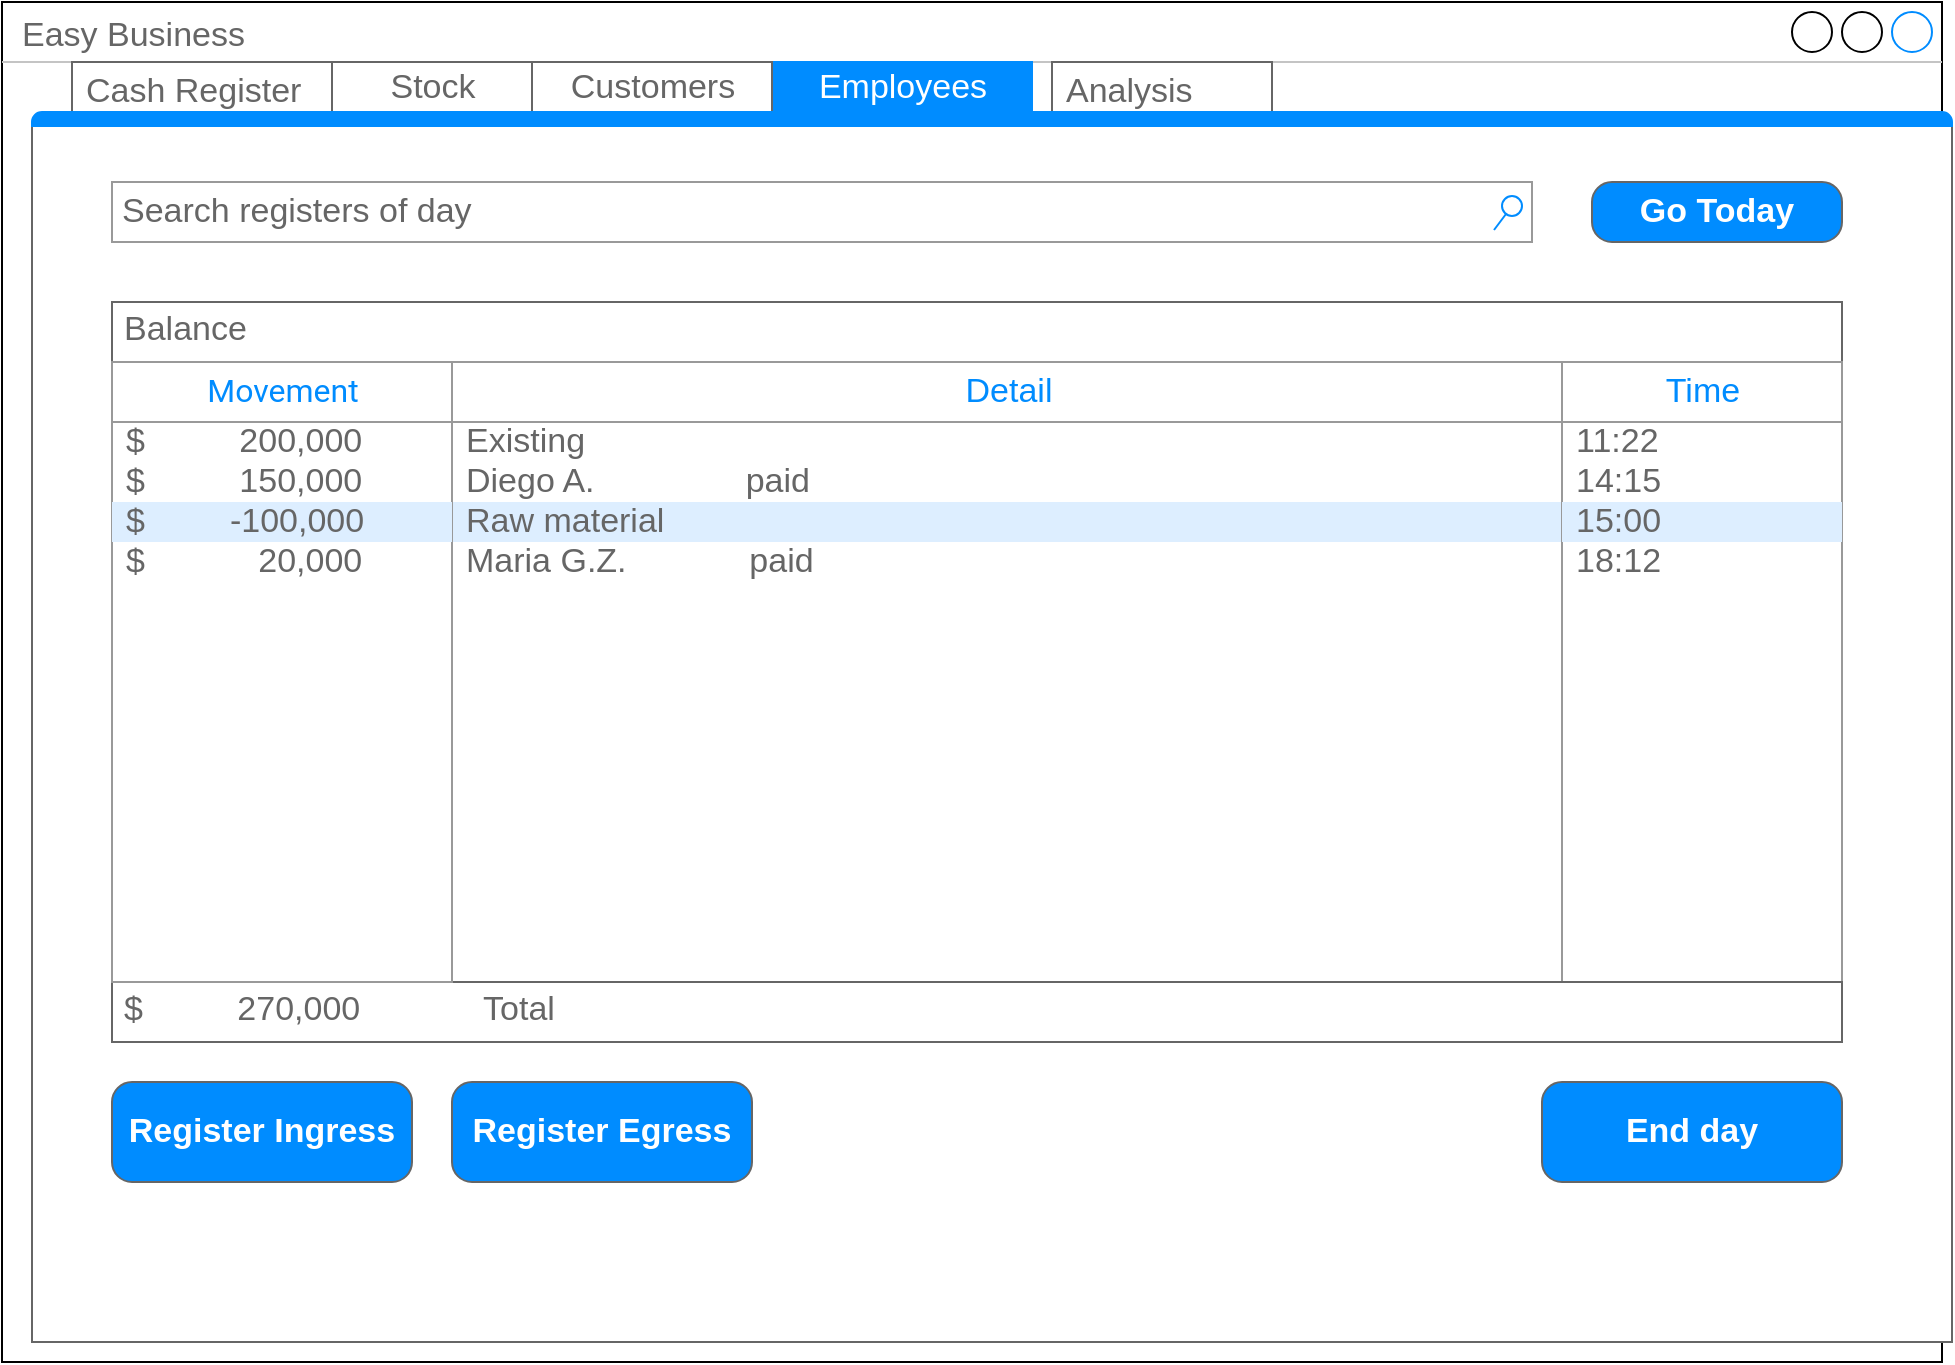 <mxfile version="12.9.14" type="device"><diagram name="Page-1" id="03018318-947c-dd8e-b7a3-06fadd420f32"><mxGraphModel dx="1736" dy="802" grid="1" gridSize="10" guides="1" tooltips="1" connect="1" arrows="1" fold="1" page="1" pageScale="1" pageWidth="1100" pageHeight="850" background="#ffffff" math="0" shadow="0"><root><mxCell id="0"/><mxCell id="1" parent="0"/><mxCell id="GKqusmprQEj4GwPbGQMT-1" value="Easy Business" style="strokeWidth=1;shadow=0;dashed=0;align=center;html=1;shape=mxgraph.mockup.containers.window;align=left;verticalAlign=top;spacingLeft=8;strokeColor2=#008cff;strokeColor3=#c4c4c4;fontColor=#666666;mainText=;fontSize=17;labelBackgroundColor=none;" vertex="1" parent="1"><mxGeometry x="65" y="110" width="970" height="680" as="geometry"/></mxCell><mxCell id="GKqusmprQEj4GwPbGQMT-39" value="Analysis" style="strokeWidth=1;shadow=0;dashed=0;align=center;html=1;shape=mxgraph.mockup.forms.uRect;fontSize=17;fontColor=#666666;align=left;spacingLeft=5;strokeColor=#666666;fillColor=#FFFFFF;" vertex="1" parent="1"><mxGeometry x="590" y="140" width="110" height="30" as="geometry"/></mxCell><mxCell id="GKqusmprQEj4GwPbGQMT-26" value="" style="strokeWidth=1;shadow=0;dashed=0;align=center;html=1;shape=mxgraph.mockup.containers.marginRect2;rectMarginTop=32;strokeColor=#666666;gradientColor=none;" vertex="1" parent="1"><mxGeometry x="80" y="140" width="960" height="640" as="geometry"/></mxCell><mxCell id="GKqusmprQEj4GwPbGQMT-37" value="Cash Register" style="strokeWidth=1;shadow=0;dashed=0;align=center;html=1;shape=mxgraph.mockup.forms.uRect;fontSize=17;fontColor=#666666;align=left;spacingLeft=5;strokeColor=#666666;fillColor=#FFFFFF;" vertex="1" parent="GKqusmprQEj4GwPbGQMT-26"><mxGeometry x="20" width="130" height="30" as="geometry"/></mxCell><mxCell id="GKqusmprQEj4GwPbGQMT-27" value="Stock" style="strokeColor=inherit;fillColor=inherit;gradientColor=inherit;strokeWidth=1;shadow=0;dashed=0;align=center;html=1;shape=mxgraph.mockup.containers.rrect;rSize=0;fontSize=17;fontColor=#666666;gradientColor=none;" vertex="1" parent="GKqusmprQEj4GwPbGQMT-26"><mxGeometry width="100" height="25" relative="1" as="geometry"><mxPoint x="150" as="offset"/></mxGeometry></mxCell><mxCell id="GKqusmprQEj4GwPbGQMT-28" value="Employees" style="strokeWidth=1;shadow=0;dashed=0;align=center;html=1;shape=mxgraph.mockup.containers.rrect;rSize=0;fontSize=17;fontColor=#ffffff;strokeColor=#008cff;fillColor=#008cff;" vertex="1" parent="GKqusmprQEj4GwPbGQMT-26"><mxGeometry width="130" height="25" relative="1" as="geometry"><mxPoint x="370" as="offset"/></mxGeometry></mxCell><mxCell id="GKqusmprQEj4GwPbGQMT-29" value="Customers" style="strokeColor=inherit;fillColor=inherit;gradientColor=inherit;strokeWidth=1;shadow=0;dashed=0;align=center;html=1;shape=mxgraph.mockup.containers.rrect;rSize=0;fontSize=17;fontColor=#666666;gradientColor=none;" vertex="1" parent="GKqusmprQEj4GwPbGQMT-26"><mxGeometry width="120" height="25" relative="1" as="geometry"><mxPoint x="250" as="offset"/></mxGeometry></mxCell><mxCell id="GKqusmprQEj4GwPbGQMT-30" value="" style="strokeWidth=1;shadow=0;dashed=0;align=center;html=1;shape=mxgraph.mockup.containers.topButton;rSize=5;strokeColor=#008cff;fillColor=#008cff;gradientColor=none;resizeWidth=1;movable=0;deletable=1;" vertex="1" parent="GKqusmprQEj4GwPbGQMT-26"><mxGeometry width="960" height="7" relative="1" as="geometry"><mxPoint y="25" as="offset"/></mxGeometry></mxCell><mxCell id="GKqusmprQEj4GwPbGQMT-48" value="Balance" style="strokeWidth=1;shadow=0;dashed=0;align=center;html=1;shape=mxgraph.mockup.text.textBox;fontColor=#666666;align=left;fontSize=17;spacingLeft=4;spacingTop=-3;strokeColor=#666666;mainText=;fillColor=#FFFFFF;" vertex="1" parent="GKqusmprQEj4GwPbGQMT-26"><mxGeometry x="40" y="120" width="865" height="30" as="geometry"/></mxCell><mxCell id="GKqusmprQEj4GwPbGQMT-50" value="" style="strokeWidth=1;shadow=0;dashed=0;align=center;html=1;shape=mxgraph.mockup.forms.rrect;rSize=0;strokeColor=#999999;fillColor=#ffffff;" vertex="1" parent="GKqusmprQEj4GwPbGQMT-26"><mxGeometry x="210" y="150" width="555" height="310" as="geometry"/></mxCell><mxCell id="GKqusmprQEj4GwPbGQMT-51" value="Detail" style="strokeWidth=1;shadow=0;dashed=0;align=center;html=1;shape=mxgraph.mockup.forms.rrect;rSize=0;strokeColor=#999999;fontColor=#008cff;fontSize=17;fillColor=#ffffff;resizeWidth=1;" vertex="1" parent="GKqusmprQEj4GwPbGQMT-50"><mxGeometry width="555.0" height="30" relative="1" as="geometry"/></mxCell><mxCell id="GKqusmprQEj4GwPbGQMT-52" value="Existing" style="strokeWidth=1;shadow=0;dashed=0;align=center;html=1;shape=mxgraph.mockup.forms.anchor;fontSize=17;fontColor=#666666;align=left;spacingLeft=5;resizeWidth=1;" vertex="1" parent="GKqusmprQEj4GwPbGQMT-50"><mxGeometry width="555.0" height="20" relative="1" as="geometry"><mxPoint y="30" as="offset"/></mxGeometry></mxCell><mxCell id="GKqusmprQEj4GwPbGQMT-53" value="Diego A.&amp;nbsp; &amp;nbsp; &amp;nbsp; &amp;nbsp; &amp;nbsp; &amp;nbsp; &amp;nbsp; &amp;nbsp; paid" style="strokeWidth=1;shadow=0;dashed=0;align=center;html=1;shape=mxgraph.mockup.forms.anchor;fontSize=17;fontColor=#666666;align=left;spacingLeft=5;resizeWidth=1;" vertex="1" parent="GKqusmprQEj4GwPbGQMT-50"><mxGeometry width="555.0" height="20" relative="1" as="geometry"><mxPoint y="50" as="offset"/></mxGeometry></mxCell><mxCell id="GKqusmprQEj4GwPbGQMT-54" value="Raw material" style="strokeWidth=1;shadow=0;dashed=0;align=center;html=1;shape=mxgraph.mockup.forms.rrect;rSize=0;fontSize=17;fontColor=#666666;align=left;spacingLeft=5;fillColor=#ddeeff;strokeColor=none;resizeWidth=1;" vertex="1" parent="GKqusmprQEj4GwPbGQMT-50"><mxGeometry width="555.0" height="20" relative="1" as="geometry"><mxPoint y="70" as="offset"/></mxGeometry></mxCell><mxCell id="GKqusmprQEj4GwPbGQMT-55" value="Maria G.Z.&amp;nbsp; &amp;nbsp; &amp;nbsp; &amp;nbsp; &amp;nbsp; &amp;nbsp; &amp;nbsp;paid" style="strokeWidth=1;shadow=0;dashed=0;align=center;html=1;shape=mxgraph.mockup.forms.anchor;fontSize=17;fontColor=#666666;align=left;spacingLeft=5;resizeWidth=1;" vertex="1" parent="GKqusmprQEj4GwPbGQMT-50"><mxGeometry width="555.0" height="20" relative="1" as="geometry"><mxPoint y="90" as="offset"/></mxGeometry></mxCell><mxCell id="GKqusmprQEj4GwPbGQMT-56" value="" style="strokeWidth=1;shadow=0;dashed=0;align=center;html=1;shape=mxgraph.mockup.forms.rrect;rSize=0;strokeColor=#999999;fillColor=#ffffff;" vertex="1" parent="GKqusmprQEj4GwPbGQMT-26"><mxGeometry x="765" y="150" width="140" height="310" as="geometry"/></mxCell><mxCell id="GKqusmprQEj4GwPbGQMT-57" value="Time" style="strokeWidth=1;shadow=0;dashed=0;align=center;html=1;shape=mxgraph.mockup.forms.rrect;rSize=0;strokeColor=#999999;fontColor=#008cff;fontSize=17;fillColor=#ffffff;resizeWidth=1;" vertex="1" parent="GKqusmprQEj4GwPbGQMT-56"><mxGeometry width="140" height="30" relative="1" as="geometry"/></mxCell><mxCell id="GKqusmprQEj4GwPbGQMT-58" value="11:22" style="strokeWidth=1;shadow=0;dashed=0;align=center;html=1;shape=mxgraph.mockup.forms.anchor;fontSize=17;fontColor=#666666;align=left;spacingLeft=5;resizeWidth=1;" vertex="1" parent="GKqusmprQEj4GwPbGQMT-56"><mxGeometry width="140" height="20" relative="1" as="geometry"><mxPoint y="30" as="offset"/></mxGeometry></mxCell><mxCell id="GKqusmprQEj4GwPbGQMT-59" value="14:15" style="strokeWidth=1;shadow=0;dashed=0;align=center;html=1;shape=mxgraph.mockup.forms.anchor;fontSize=17;fontColor=#666666;align=left;spacingLeft=5;resizeWidth=1;" vertex="1" parent="GKqusmprQEj4GwPbGQMT-56"><mxGeometry width="140" height="20" relative="1" as="geometry"><mxPoint y="50" as="offset"/></mxGeometry></mxCell><mxCell id="GKqusmprQEj4GwPbGQMT-60" value="15:00" style="strokeWidth=1;shadow=0;dashed=0;align=center;html=1;shape=mxgraph.mockup.forms.rrect;rSize=0;fontSize=17;fontColor=#666666;align=left;spacingLeft=5;fillColor=#ddeeff;strokeColor=none;resizeWidth=1;" vertex="1" parent="GKqusmprQEj4GwPbGQMT-56"><mxGeometry width="140" height="20" relative="1" as="geometry"><mxPoint y="70" as="offset"/></mxGeometry></mxCell><mxCell id="GKqusmprQEj4GwPbGQMT-61" value="18:12" style="strokeWidth=1;shadow=0;dashed=0;align=center;html=1;shape=mxgraph.mockup.forms.anchor;fontSize=17;fontColor=#666666;align=left;spacingLeft=5;resizeWidth=1;" vertex="1" parent="GKqusmprQEj4GwPbGQMT-56"><mxGeometry width="140" height="20" relative="1" as="geometry"><mxPoint y="90" as="offset"/></mxGeometry></mxCell><mxCell id="GKqusmprQEj4GwPbGQMT-83" value="$&amp;nbsp; &amp;nbsp; &amp;nbsp; &amp;nbsp; &amp;nbsp; 270,000&amp;nbsp; &amp;nbsp; &amp;nbsp; &amp;nbsp; &amp;nbsp; &amp;nbsp; &amp;nbsp;Total" style="strokeWidth=1;shadow=0;dashed=0;align=center;html=1;shape=mxgraph.mockup.text.textBox;fontColor=#666666;align=left;fontSize=17;spacingLeft=4;spacingTop=-3;strokeColor=#666666;mainText=;fillColor=#FFFFFF;" vertex="1" parent="GKqusmprQEj4GwPbGQMT-26"><mxGeometry x="40" y="460" width="865" height="30" as="geometry"/></mxCell><mxCell id="GKqusmprQEj4GwPbGQMT-85" value="Search registers of day" style="strokeWidth=1;shadow=0;dashed=0;align=center;html=1;shape=mxgraph.mockup.forms.searchBox;strokeColor=#999999;mainText=;strokeColor2=#008cff;fontColor=#666666;fontSize=17;align=left;spacingLeft=3;fillColor=#FFFFFF;" vertex="1" parent="GKqusmprQEj4GwPbGQMT-26"><mxGeometry x="40" y="60" width="710" height="30" as="geometry"/></mxCell><mxCell id="GKqusmprQEj4GwPbGQMT-86" value="Register Ingress" style="strokeWidth=1;shadow=0;dashed=0;align=center;html=1;shape=mxgraph.mockup.buttons.button;strokeColor=#666666;fontColor=#ffffff;mainText=;buttonStyle=round;fontSize=17;fontStyle=1;fillColor=#008cff;whiteSpace=wrap;" vertex="1" parent="GKqusmprQEj4GwPbGQMT-26"><mxGeometry x="40" y="510" width="150" height="50" as="geometry"/></mxCell><mxCell id="GKqusmprQEj4GwPbGQMT-87" value="Register Egress" style="strokeWidth=1;shadow=0;dashed=0;align=center;html=1;shape=mxgraph.mockup.buttons.button;strokeColor=#666666;fontColor=#ffffff;mainText=;buttonStyle=round;fontSize=17;fontStyle=1;fillColor=#008cff;whiteSpace=wrap;" vertex="1" parent="GKqusmprQEj4GwPbGQMT-26"><mxGeometry x="210" y="510" width="150" height="50" as="geometry"/></mxCell><mxCell id="GKqusmprQEj4GwPbGQMT-42" value="" style="strokeWidth=1;shadow=0;dashed=0;align=center;html=1;shape=mxgraph.mockup.forms.rrect;rSize=0;strokeColor=#999999;fillColor=#ffffff;" vertex="1" parent="GKqusmprQEj4GwPbGQMT-26"><mxGeometry x="40" y="150" width="170" height="310" as="geometry"/></mxCell><mxCell id="GKqusmprQEj4GwPbGQMT-43" value="&lt;span style=&quot;font-family: &amp;#34;roboto&amp;#34; , &amp;#34;arial&amp;#34; , sans-serif ; font-size: 16px&quot;&gt;Movement&lt;/span&gt;" style="strokeWidth=1;shadow=0;dashed=0;align=center;html=1;shape=mxgraph.mockup.forms.rrect;rSize=0;strokeColor=#999999;fontColor=#008cff;fontSize=17;fillColor=#ffffff;resizeWidth=1;" vertex="1" parent="GKqusmprQEj4GwPbGQMT-42"><mxGeometry width="170.0" height="30" relative="1" as="geometry"/></mxCell><mxCell id="GKqusmprQEj4GwPbGQMT-44" value="$&amp;nbsp; &amp;nbsp; &amp;nbsp; &amp;nbsp; &amp;nbsp; 200,000" style="strokeWidth=1;shadow=0;dashed=0;align=center;html=1;shape=mxgraph.mockup.forms.anchor;fontSize=17;fontColor=#666666;align=left;spacingLeft=5;resizeWidth=1;" vertex="1" parent="GKqusmprQEj4GwPbGQMT-42"><mxGeometry width="170.0" height="20" relative="1" as="geometry"><mxPoint y="30" as="offset"/></mxGeometry></mxCell><mxCell id="GKqusmprQEj4GwPbGQMT-45" value="$&amp;nbsp; &amp;nbsp; &amp;nbsp; &amp;nbsp; &amp;nbsp; 150,000" style="strokeWidth=1;shadow=0;dashed=0;align=center;html=1;shape=mxgraph.mockup.forms.anchor;fontSize=17;fontColor=#666666;align=left;spacingLeft=5;resizeWidth=1;" vertex="1" parent="GKqusmprQEj4GwPbGQMT-42"><mxGeometry width="170.0" height="20" relative="1" as="geometry"><mxPoint y="50" as="offset"/></mxGeometry></mxCell><mxCell id="GKqusmprQEj4GwPbGQMT-46" value="$&amp;nbsp; &amp;nbsp; &amp;nbsp; &amp;nbsp; &amp;nbsp;-100,000" style="strokeWidth=1;shadow=0;dashed=0;align=center;html=1;shape=mxgraph.mockup.forms.rrect;rSize=0;fontSize=17;fontColor=#666666;align=left;spacingLeft=5;fillColor=#ddeeff;strokeColor=none;resizeWidth=1;" vertex="1" parent="GKqusmprQEj4GwPbGQMT-42"><mxGeometry width="170.0" height="20" relative="1" as="geometry"><mxPoint y="70" as="offset"/></mxGeometry></mxCell><mxCell id="GKqusmprQEj4GwPbGQMT-47" value="$&amp;nbsp; &amp;nbsp; &amp;nbsp; &amp;nbsp; &amp;nbsp; &amp;nbsp; 20,000" style="strokeWidth=1;shadow=0;dashed=0;align=center;html=1;shape=mxgraph.mockup.forms.anchor;fontSize=17;fontColor=#666666;align=left;spacingLeft=5;resizeWidth=1;" vertex="1" parent="GKqusmprQEj4GwPbGQMT-42"><mxGeometry width="170.0" height="20" relative="1" as="geometry"><mxPoint y="90" as="offset"/></mxGeometry></mxCell><mxCell id="GKqusmprQEj4GwPbGQMT-89" value="End day" style="strokeWidth=1;shadow=0;dashed=0;align=center;html=1;shape=mxgraph.mockup.buttons.button;strokeColor=#666666;fontColor=#ffffff;mainText=;buttonStyle=round;fontSize=17;fontStyle=1;fillColor=#008cff;whiteSpace=wrap;" vertex="1" parent="GKqusmprQEj4GwPbGQMT-26"><mxGeometry x="755" y="510" width="150" height="50" as="geometry"/></mxCell><mxCell id="GKqusmprQEj4GwPbGQMT-90" value="Go Today" style="strokeWidth=1;shadow=0;dashed=0;align=center;html=1;shape=mxgraph.mockup.buttons.button;strokeColor=#666666;fontColor=#ffffff;mainText=;buttonStyle=round;fontSize=17;fontStyle=1;fillColor=#008cff;whiteSpace=wrap;" vertex="1" parent="GKqusmprQEj4GwPbGQMT-26"><mxGeometry x="780" y="60" width="125" height="30" as="geometry"/></mxCell></root></mxGraphModel></diagram></mxfile>